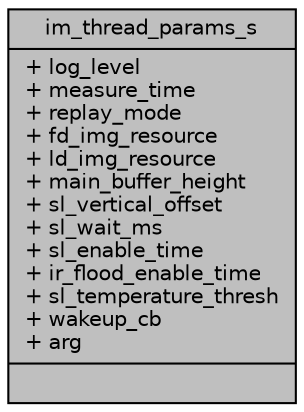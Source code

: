 digraph "im_thread_params_s"
{
 // INTERACTIVE_SVG=YES
 // LATEX_PDF_SIZE
  bgcolor="transparent";
  edge [fontname="Helvetica",fontsize="10",labelfontname="Helvetica",labelfontsize="10"];
  node [fontname="Helvetica",fontsize="10",shape=record];
  Node1 [label="{im_thread_params_s\n|+ log_level\l+ measure_time\l+ replay_mode\l+ fd_img_resource\l+ ld_img_resource\l+ main_buffer_height\l+ sl_vertical_offset\l+ sl_wait_ms\l+ sl_enable_time\l+ ir_flood_enable_time\l+ sl_temperature_thresh\l+ wakeup_cb\l+ arg\l|}",height=0.2,width=0.4,color="black", fillcolor="grey75", style="filled", fontcolor="black",tooltip=" "];
}
